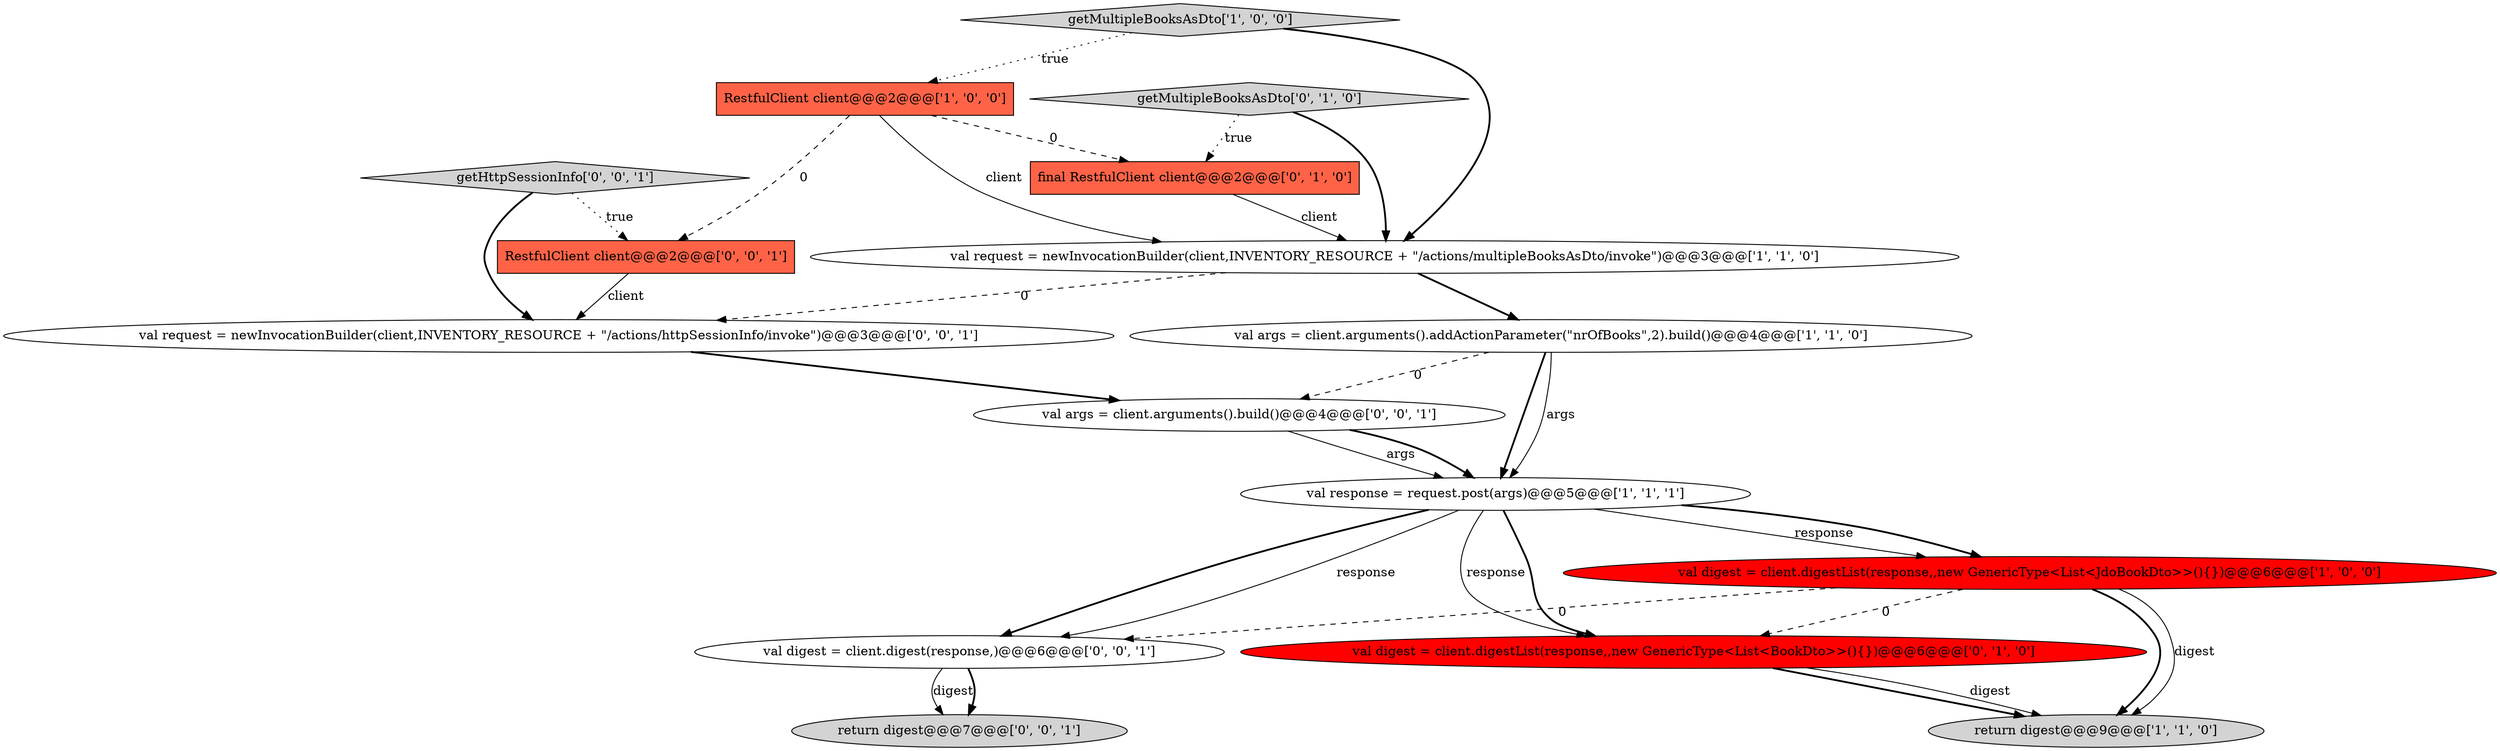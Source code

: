 digraph {
15 [style = filled, label = "return digest@@@7@@@['0', '0', '1']", fillcolor = lightgray, shape = ellipse image = "AAA0AAABBB3BBB"];
8 [style = filled, label = "val digest = client.digestList(response,,new GenericType<List<BookDto>>(){})@@@6@@@['0', '1', '0']", fillcolor = red, shape = ellipse image = "AAA1AAABBB2BBB"];
10 [style = filled, label = "RestfulClient client@@@2@@@['0', '0', '1']", fillcolor = tomato, shape = box image = "AAA0AAABBB3BBB"];
7 [style = filled, label = "final RestfulClient client@@@2@@@['0', '1', '0']", fillcolor = tomato, shape = box image = "AAA1AAABBB2BBB"];
5 [style = filled, label = "val args = client.arguments().addActionParameter(\"nrOfBooks\",2).build()@@@4@@@['1', '1', '0']", fillcolor = white, shape = ellipse image = "AAA0AAABBB1BBB"];
9 [style = filled, label = "getMultipleBooksAsDto['0', '1', '0']", fillcolor = lightgray, shape = diamond image = "AAA0AAABBB2BBB"];
0 [style = filled, label = "val digest = client.digestList(response,,new GenericType<List<JdoBookDto>>(){})@@@6@@@['1', '0', '0']", fillcolor = red, shape = ellipse image = "AAA1AAABBB1BBB"];
11 [style = filled, label = "val request = newInvocationBuilder(client,INVENTORY_RESOURCE + \"/actions/httpSessionInfo/invoke\")@@@3@@@['0', '0', '1']", fillcolor = white, shape = ellipse image = "AAA0AAABBB3BBB"];
12 [style = filled, label = "getHttpSessionInfo['0', '0', '1']", fillcolor = lightgray, shape = diamond image = "AAA0AAABBB3BBB"];
4 [style = filled, label = "RestfulClient client@@@2@@@['1', '0', '0']", fillcolor = tomato, shape = box image = "AAA1AAABBB1BBB"];
6 [style = filled, label = "val response = request.post(args)@@@5@@@['1', '1', '1']", fillcolor = white, shape = ellipse image = "AAA0AAABBB1BBB"];
2 [style = filled, label = "getMultipleBooksAsDto['1', '0', '0']", fillcolor = lightgray, shape = diamond image = "AAA0AAABBB1BBB"];
14 [style = filled, label = "val digest = client.digest(response,)@@@6@@@['0', '0', '1']", fillcolor = white, shape = ellipse image = "AAA0AAABBB3BBB"];
13 [style = filled, label = "val args = client.arguments().build()@@@4@@@['0', '0', '1']", fillcolor = white, shape = ellipse image = "AAA0AAABBB3BBB"];
1 [style = filled, label = "val request = newInvocationBuilder(client,INVENTORY_RESOURCE + \"/actions/multipleBooksAsDto/invoke\")@@@3@@@['1', '1', '0']", fillcolor = white, shape = ellipse image = "AAA0AAABBB1BBB"];
3 [style = filled, label = "return digest@@@9@@@['1', '1', '0']", fillcolor = lightgray, shape = ellipse image = "AAA0AAABBB1BBB"];
4->1 [style = solid, label="client"];
1->5 [style = bold, label=""];
0->3 [style = bold, label=""];
5->13 [style = dashed, label="0"];
6->0 [style = solid, label="response"];
6->14 [style = solid, label="response"];
2->1 [style = bold, label=""];
10->11 [style = solid, label="client"];
8->3 [style = bold, label=""];
12->11 [style = bold, label=""];
8->3 [style = solid, label="digest"];
6->0 [style = bold, label=""];
6->8 [style = solid, label="response"];
6->14 [style = bold, label=""];
0->14 [style = dashed, label="0"];
0->3 [style = solid, label="digest"];
5->6 [style = bold, label=""];
13->6 [style = solid, label="args"];
12->10 [style = dotted, label="true"];
4->7 [style = dashed, label="0"];
1->11 [style = dashed, label="0"];
14->15 [style = solid, label="digest"];
11->13 [style = bold, label=""];
6->8 [style = bold, label=""];
2->4 [style = dotted, label="true"];
5->6 [style = solid, label="args"];
0->8 [style = dashed, label="0"];
14->15 [style = bold, label=""];
13->6 [style = bold, label=""];
9->7 [style = dotted, label="true"];
9->1 [style = bold, label=""];
4->10 [style = dashed, label="0"];
7->1 [style = solid, label="client"];
}
